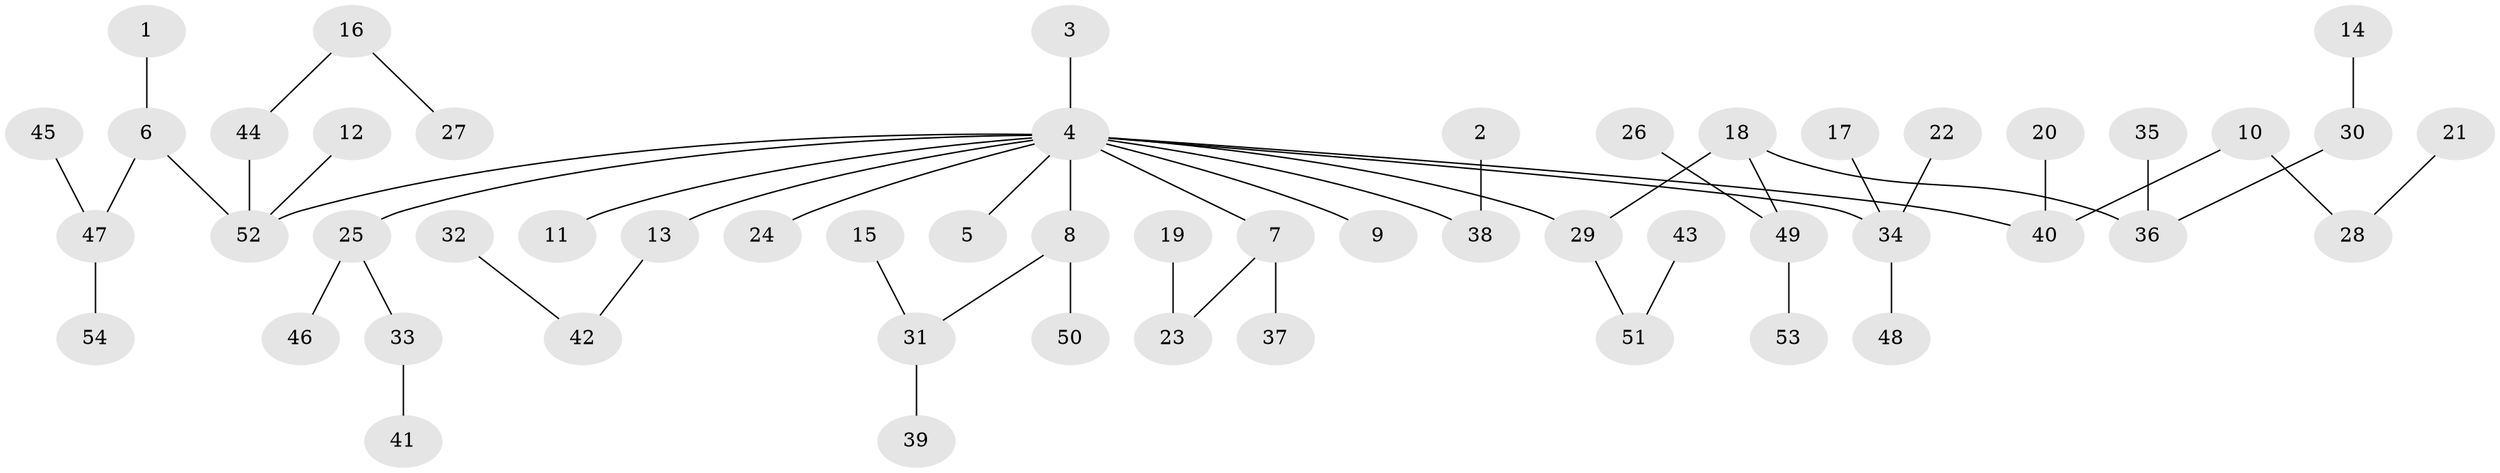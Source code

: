 // original degree distribution, {5: 0.046296296296296294, 9: 0.009259259259259259, 3: 0.12037037037037036, 4: 0.06481481481481481, 6: 0.009259259259259259, 2: 0.24074074074074073, 1: 0.5092592592592593}
// Generated by graph-tools (version 1.1) at 2025/26/03/09/25 03:26:25]
// undirected, 54 vertices, 53 edges
graph export_dot {
graph [start="1"]
  node [color=gray90,style=filled];
  1;
  2;
  3;
  4;
  5;
  6;
  7;
  8;
  9;
  10;
  11;
  12;
  13;
  14;
  15;
  16;
  17;
  18;
  19;
  20;
  21;
  22;
  23;
  24;
  25;
  26;
  27;
  28;
  29;
  30;
  31;
  32;
  33;
  34;
  35;
  36;
  37;
  38;
  39;
  40;
  41;
  42;
  43;
  44;
  45;
  46;
  47;
  48;
  49;
  50;
  51;
  52;
  53;
  54;
  1 -- 6 [weight=1.0];
  2 -- 38 [weight=1.0];
  3 -- 4 [weight=1.0];
  4 -- 5 [weight=1.0];
  4 -- 7 [weight=1.0];
  4 -- 8 [weight=1.0];
  4 -- 9 [weight=1.0];
  4 -- 11 [weight=1.0];
  4 -- 13 [weight=1.0];
  4 -- 24 [weight=1.0];
  4 -- 25 [weight=1.0];
  4 -- 29 [weight=1.0];
  4 -- 34 [weight=1.0];
  4 -- 38 [weight=1.0];
  4 -- 40 [weight=1.0];
  4 -- 52 [weight=1.0];
  6 -- 47 [weight=1.0];
  6 -- 52 [weight=1.0];
  7 -- 23 [weight=1.0];
  7 -- 37 [weight=1.0];
  8 -- 31 [weight=1.0];
  8 -- 50 [weight=1.0];
  10 -- 28 [weight=1.0];
  10 -- 40 [weight=1.0];
  12 -- 52 [weight=1.0];
  13 -- 42 [weight=1.0];
  14 -- 30 [weight=1.0];
  15 -- 31 [weight=1.0];
  16 -- 27 [weight=1.0];
  16 -- 44 [weight=1.0];
  17 -- 34 [weight=1.0];
  18 -- 29 [weight=1.0];
  18 -- 36 [weight=1.0];
  18 -- 49 [weight=1.0];
  19 -- 23 [weight=1.0];
  20 -- 40 [weight=1.0];
  21 -- 28 [weight=1.0];
  22 -- 34 [weight=1.0];
  25 -- 33 [weight=1.0];
  25 -- 46 [weight=1.0];
  26 -- 49 [weight=1.0];
  29 -- 51 [weight=1.0];
  30 -- 36 [weight=1.0];
  31 -- 39 [weight=1.0];
  32 -- 42 [weight=1.0];
  33 -- 41 [weight=1.0];
  34 -- 48 [weight=1.0];
  35 -- 36 [weight=1.0];
  43 -- 51 [weight=1.0];
  44 -- 52 [weight=1.0];
  45 -- 47 [weight=1.0];
  47 -- 54 [weight=1.0];
  49 -- 53 [weight=1.0];
}
